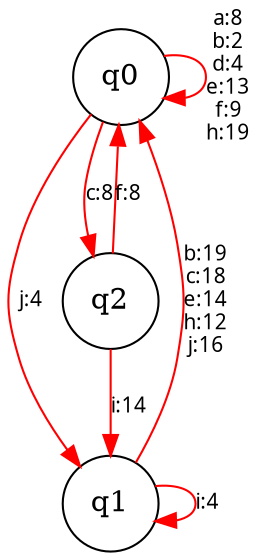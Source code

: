 digraph G {
  center=1;
  size="80,10";
  0 [label="q0", shape="circle"];
  1 [label="q1", shape="circle"];
  2 [label="q2", shape="circle"];
  0 -> 0 [label="a:8\nb:2\nd:4\ne:13\nf:9\nh:19\n", color="red", fontname="NimbusMonL-Regu", labeljust="r", fontsize=10];
  0 -> 1 [label="j:4\n", color="red", fontname="NimbusMonL-Regu", labeljust="r", fontsize=10];
  0 -> 2 [label="c:8\n", color="red", fontname="NimbusMonL-Regu", labeljust="r", fontsize=10];
  1 -> 0 [label="b:19\nc:18\ne:14\nh:12\nj:16\n", color="red", fontname="NimbusMonL-Regu", labeljust="r", fontsize=10];
  1 -> 1 [label="i:4\n", color="red", fontname="NimbusMonL-Regu", labeljust="r", fontsize=10];
  2 -> 0 [label="f:8\n", color="red", fontname="NimbusMonL-Regu", labeljust="r", fontsize=10];
  2 -> 1 [label="i:14\n", color="red", fontname="NimbusMonL-Regu", labeljust="r", fontsize=10];
}
